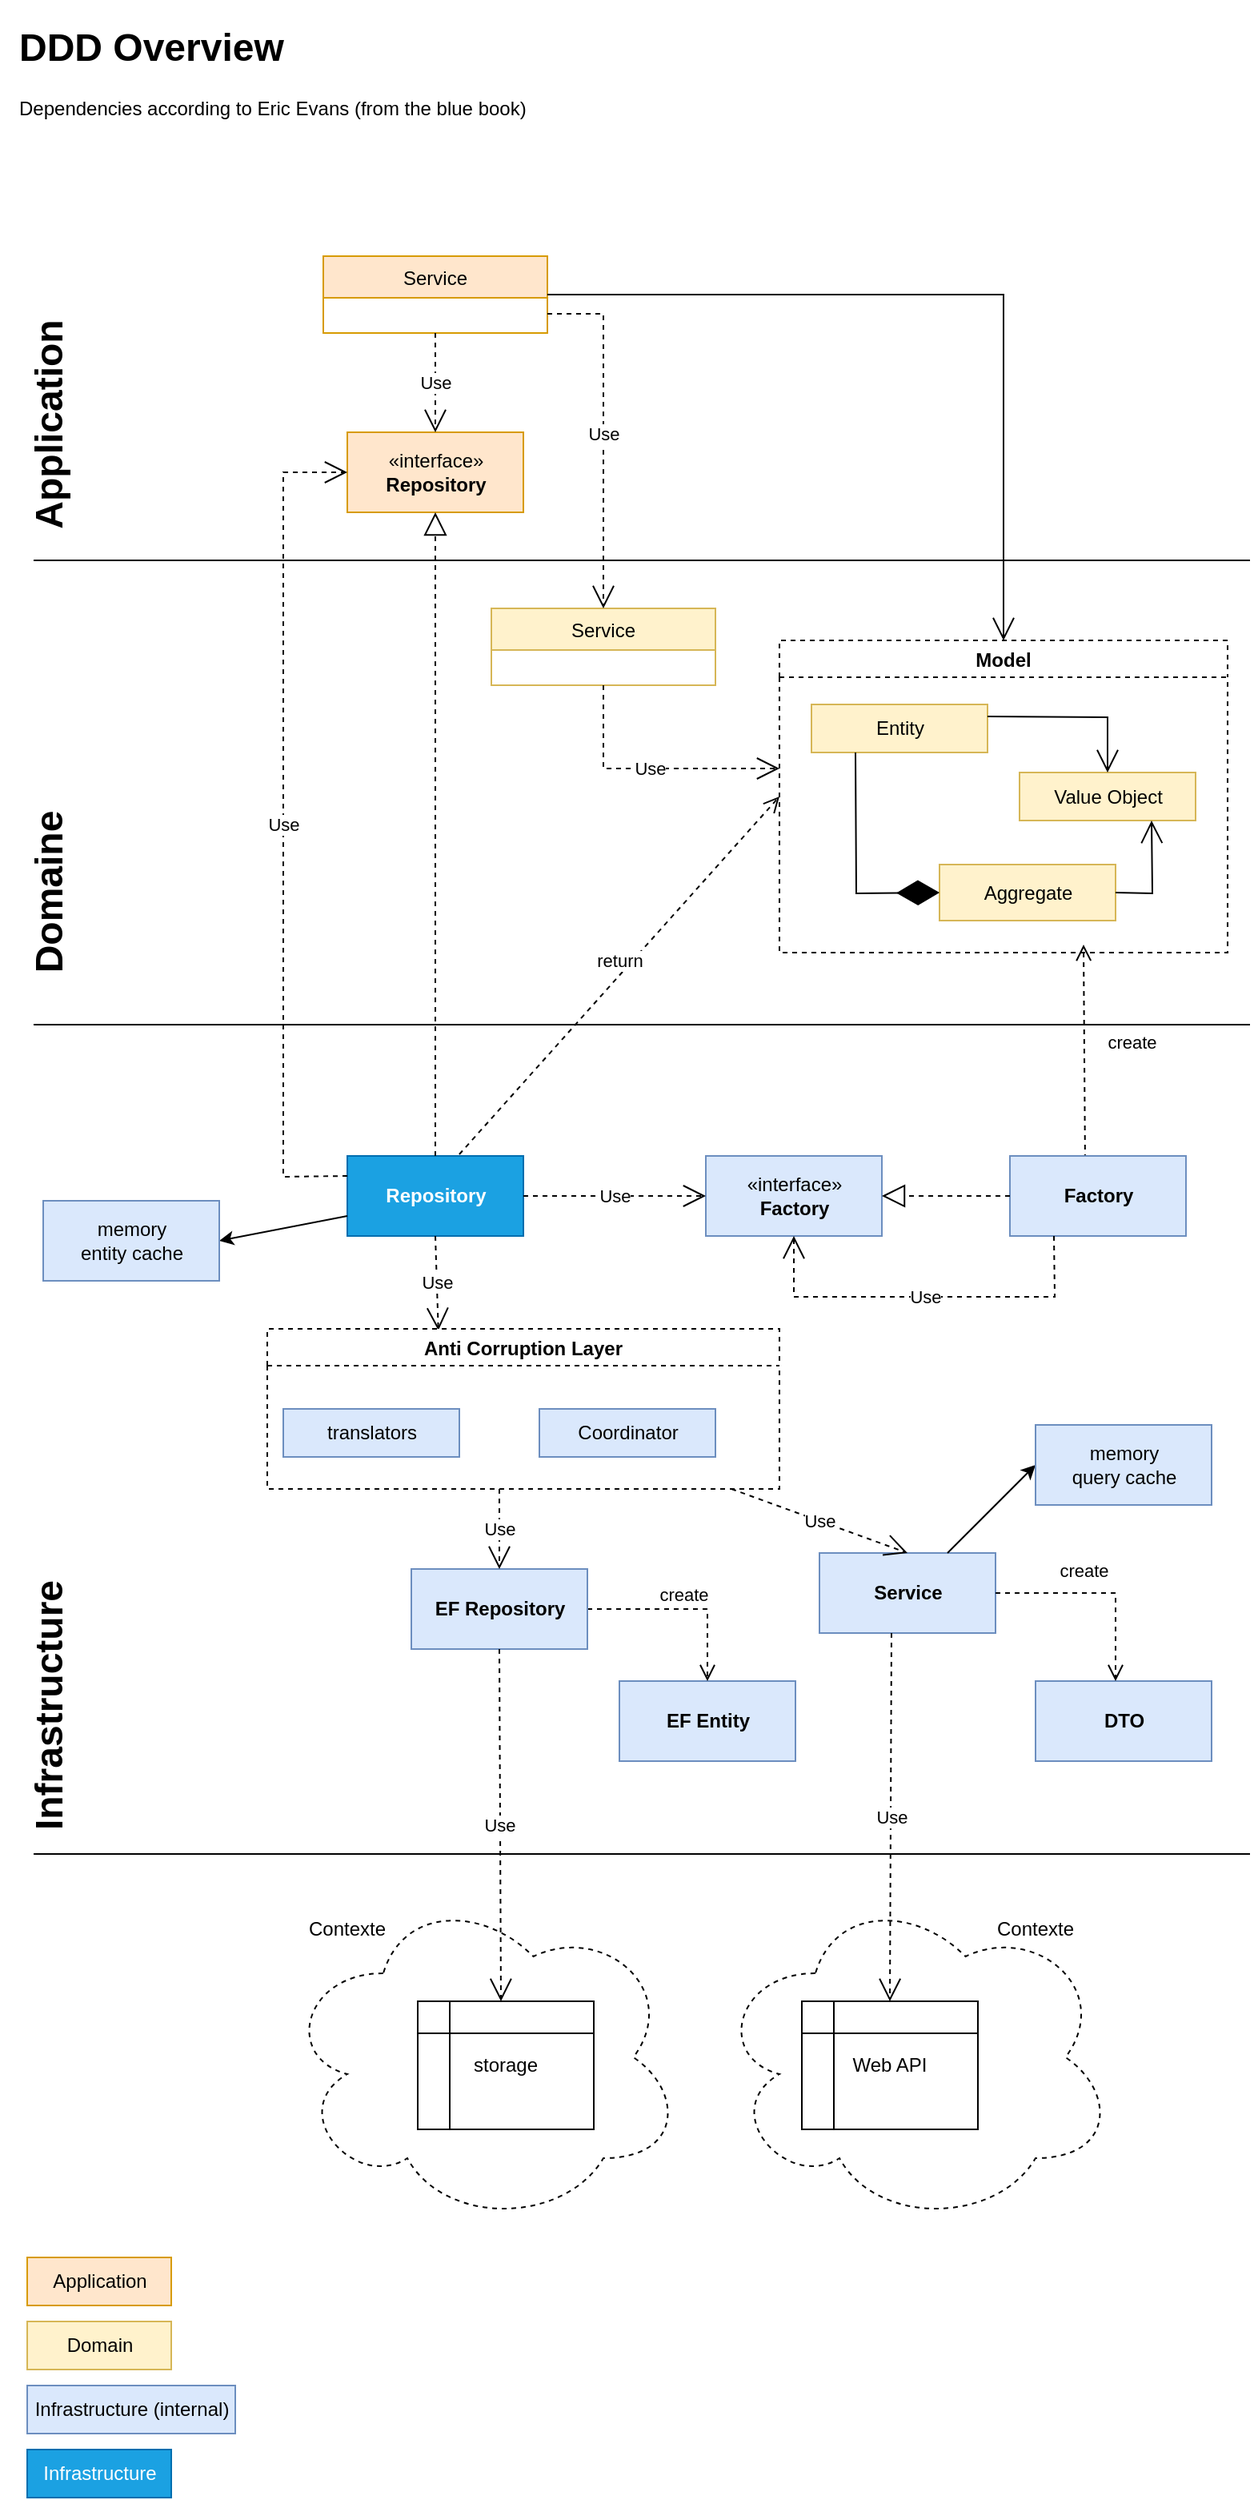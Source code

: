 <mxfile version="20.2.7" type="device"><diagram id="C5RBs43oDa-KdzZeNtuy" name="Page-1"><mxGraphModel dx="1038" dy="770" grid="1" gridSize="10" guides="1" tooltips="1" connect="1" arrows="1" fold="1" page="1" pageScale="1" pageWidth="827" pageHeight="1169" math="0" shadow="0"><root><mxCell id="WIyWlLk6GJQsqaUBKTNV-0"/><mxCell id="WIyWlLk6GJQsqaUBKTNV-1" parent="WIyWlLk6GJQsqaUBKTNV-0"/><mxCell id="-3-9wyXVmMevEzcIftEk-1" value="Service" style="swimlane;fontStyle=0;childLayout=stackLayout;horizontal=1;startSize=26;fillColor=#ffe6cc;horizontalStack=0;resizeParent=1;resizeParentMax=0;resizeLast=0;collapsible=1;marginBottom=0;strokeColor=#d79b00;" parent="WIyWlLk6GJQsqaUBKTNV-1" vertex="1"><mxGeometry x="225" y="170" width="140" height="48" as="geometry"><mxRectangle x="221" y="160" width="80" height="30" as="alternateBounds"/></mxGeometry></mxCell><mxCell id="-3-9wyXVmMevEzcIftEk-7" value="«interface»&lt;br&gt;&lt;b&gt;Repository&lt;/b&gt;" style="html=1;fillColor=#ffe6cc;strokeColor=#d79b00;" parent="WIyWlLk6GJQsqaUBKTNV-1" vertex="1"><mxGeometry x="240" y="280" width="110" height="50" as="geometry"/></mxCell><mxCell id="-3-9wyXVmMevEzcIftEk-8" value="«interface»&lt;br&gt;&lt;b&gt;Factory&lt;/b&gt;" style="html=1;fillColor=#dae8fc;strokeColor=#6c8ebf;" parent="WIyWlLk6GJQsqaUBKTNV-1" vertex="1"><mxGeometry x="464" y="732" width="110" height="50" as="geometry"/></mxCell><mxCell id="-3-9wyXVmMevEzcIftEk-10" value="Use" style="endArrow=open;endSize=12;dashed=1;html=1;rounded=0;exitX=0.5;exitY=1;exitDx=0;exitDy=0;entryX=0.5;entryY=0;entryDx=0;entryDy=0;" parent="WIyWlLk6GJQsqaUBKTNV-1" source="-3-9wyXVmMevEzcIftEk-1" target="-3-9wyXVmMevEzcIftEk-7" edge="1"><mxGeometry width="160" relative="1" as="geometry"><mxPoint x="304" y="470" as="sourcePoint"/><mxPoint x="450" y="752" as="targetPoint"/></mxGeometry></mxCell><mxCell id="-3-9wyXVmMevEzcIftEk-12" value="storage" style="shape=internalStorage;whiteSpace=wrap;html=1;backgroundOutline=1;" parent="WIyWlLk6GJQsqaUBKTNV-1" vertex="1"><mxGeometry x="284" y="1260" width="110" height="80" as="geometry"/></mxCell><mxCell id="-3-9wyXVmMevEzcIftEk-16" value="return" style="html=1;verticalAlign=bottom;endArrow=open;dashed=1;endSize=8;rounded=0;entryX=0;entryY=0.5;entryDx=0;entryDy=0;exitX=0.636;exitY=-0.02;exitDx=0;exitDy=0;exitPerimeter=0;" parent="WIyWlLk6GJQsqaUBKTNV-1" source="-3-9wyXVmMevEzcIftEk-25" target="ENKUjYYxHuYjzHQliVfy-12" edge="1"><mxGeometry relative="1" as="geometry"><mxPoint x="464" y="732" as="sourcePoint"/><mxPoint x="384" y="732" as="targetPoint"/></mxGeometry></mxCell><mxCell id="-3-9wyXVmMevEzcIftEk-17" value="create" style="html=1;verticalAlign=bottom;endArrow=open;dashed=1;endSize=8;rounded=0;exitX=0.427;exitY=0.04;exitDx=0;exitDy=0;exitPerimeter=0;" parent="WIyWlLk6GJQsqaUBKTNV-1" source="-3-9wyXVmMevEzcIftEk-26" edge="1"><mxGeometry x="-0.048" y="-29" relative="1" as="geometry"><mxPoint x="459" y="552" as="sourcePoint"/><mxPoint x="700" y="600" as="targetPoint"/><mxPoint as="offset"/></mxGeometry></mxCell><mxCell id="-3-9wyXVmMevEzcIftEk-22" value="Domain" style="html=1;fillColor=#fff2cc;strokeColor=#d6b656;" parent="WIyWlLk6GJQsqaUBKTNV-1" vertex="1"><mxGeometry x="40" y="1460" width="90" height="30" as="geometry"/></mxCell><mxCell id="-3-9wyXVmMevEzcIftEk-23" value="Infrastructure (internal)" style="html=1;fillColor=#dae8fc;strokeColor=#6c8ebf;" parent="WIyWlLk6GJQsqaUBKTNV-1" vertex="1"><mxGeometry x="40" y="1500" width="130" height="30" as="geometry"/></mxCell><mxCell id="-3-9wyXVmMevEzcIftEk-24" value="&lt;h1&gt;DDD Overview&lt;/h1&gt;&lt;p&gt;Dependencies according to Eric Evans (from the blue book)&lt;/p&gt;" style="text;html=1;strokeColor=none;fillColor=none;spacing=5;spacingTop=-20;whiteSpace=wrap;overflow=hidden;rounded=0;" parent="WIyWlLk6GJQsqaUBKTNV-1" vertex="1"><mxGeometry x="30" y="20" width="390" height="80" as="geometry"/></mxCell><mxCell id="-3-9wyXVmMevEzcIftEk-25" value="&lt;b&gt;Repository&lt;/b&gt;" style="html=1;fillColor=#1ba1e2;strokeColor=#006EAF;fontColor=#ffffff;" parent="WIyWlLk6GJQsqaUBKTNV-1" vertex="1"><mxGeometry x="240" y="732" width="110" height="50" as="geometry"/></mxCell><mxCell id="-3-9wyXVmMevEzcIftEk-26" value="&lt;b&gt;Factory&lt;/b&gt;" style="html=1;fillColor=#dae8fc;strokeColor=#6c8ebf;" parent="WIyWlLk6GJQsqaUBKTNV-1" vertex="1"><mxGeometry x="654" y="732" width="110" height="50" as="geometry"/></mxCell><mxCell id="-3-9wyXVmMevEzcIftEk-27" value="" style="endArrow=block;dashed=1;endFill=0;endSize=12;html=1;rounded=0;exitX=0.5;exitY=0;exitDx=0;exitDy=0;entryX=0.5;entryY=1;entryDx=0;entryDy=0;" parent="WIyWlLk6GJQsqaUBKTNV-1" source="-3-9wyXVmMevEzcIftEk-25" target="-3-9wyXVmMevEzcIftEk-7" edge="1"><mxGeometry width="160" relative="1" as="geometry"><mxPoint x="334" y="722" as="sourcePoint"/><mxPoint x="494" y="722" as="targetPoint"/></mxGeometry></mxCell><mxCell id="-3-9wyXVmMevEzcIftEk-28" value="" style="endArrow=block;dashed=1;endFill=0;endSize=12;html=1;rounded=0;exitX=0;exitY=0.5;exitDx=0;exitDy=0;entryX=1;entryY=0.5;entryDx=0;entryDy=0;" parent="WIyWlLk6GJQsqaUBKTNV-1" source="-3-9wyXVmMevEzcIftEk-26" target="-3-9wyXVmMevEzcIftEk-8" edge="1"><mxGeometry width="160" relative="1" as="geometry"><mxPoint x="334" y="722" as="sourcePoint"/><mxPoint x="494" y="722" as="targetPoint"/><Array as="points"/></mxGeometry></mxCell><mxCell id="-3-9wyXVmMevEzcIftEk-29" value="Use" style="endArrow=open;endSize=12;dashed=1;html=1;rounded=0;exitX=1;exitY=0.5;exitDx=0;exitDy=0;" parent="WIyWlLk6GJQsqaUBKTNV-1" source="-3-9wyXVmMevEzcIftEk-25" edge="1"><mxGeometry width="160" relative="1" as="geometry"><mxPoint x="334" y="572" as="sourcePoint"/><mxPoint x="464" y="757" as="targetPoint"/></mxGeometry></mxCell><mxCell id="-3-9wyXVmMevEzcIftEk-30" value="" style="endArrow=none;html=1;rounded=0;" parent="WIyWlLk6GJQsqaUBKTNV-1" edge="1"><mxGeometry width="50" height="50" relative="1" as="geometry"><mxPoint x="44" y="650" as="sourcePoint"/><mxPoint x="804" y="650" as="targetPoint"/></mxGeometry></mxCell><mxCell id="-3-9wyXVmMevEzcIftEk-32" value="&lt;b&gt;Service&lt;/b&gt;" style="html=1;fillColor=#dae8fc;strokeColor=#6c8ebf;" parent="WIyWlLk6GJQsqaUBKTNV-1" vertex="1"><mxGeometry x="535" y="980" width="110" height="50" as="geometry"/></mxCell><mxCell id="-3-9wyXVmMevEzcIftEk-34" value="Use" style="endArrow=open;endSize=12;dashed=1;html=1;rounded=0;entryX=0;entryY=0.5;entryDx=0;entryDy=0;exitX=0;exitY=0.25;exitDx=0;exitDy=0;" parent="WIyWlLk6GJQsqaUBKTNV-1" source="-3-9wyXVmMevEzcIftEk-25" target="-3-9wyXVmMevEzcIftEk-7" edge="1"><mxGeometry width="160" relative="1" as="geometry"><mxPoint x="180" y="720" as="sourcePoint"/><mxPoint x="510" y="767" as="targetPoint"/><Array as="points"><mxPoint x="200" y="745"/><mxPoint x="200" y="305"/></Array></mxGeometry></mxCell><mxCell id="-3-9wyXVmMevEzcIftEk-35" value="Use" style="endArrow=open;endSize=12;dashed=1;html=1;rounded=0;exitX=0.25;exitY=1;exitDx=0;exitDy=0;entryX=0.5;entryY=1;entryDx=0;entryDy=0;" parent="WIyWlLk6GJQsqaUBKTNV-1" source="-3-9wyXVmMevEzcIftEk-26" target="-3-9wyXVmMevEzcIftEk-8" edge="1"><mxGeometry width="160" relative="1" as="geometry"><mxPoint x="824" y="791.5" as="sourcePoint"/><mxPoint x="574" y="700" as="targetPoint"/><Array as="points"><mxPoint x="682" y="820"/><mxPoint x="519" y="820"/></Array></mxGeometry></mxCell><mxCell id="-3-9wyXVmMevEzcIftEk-36" value="&lt;h1&gt;Domaine&lt;/h1&gt;" style="text;html=1;strokeColor=none;fillColor=none;align=center;verticalAlign=middle;whiteSpace=wrap;rounded=0;rotation=-90;" parent="WIyWlLk6GJQsqaUBKTNV-1" vertex="1"><mxGeometry x="24" y="552" width="60" height="30" as="geometry"/></mxCell><mxCell id="-3-9wyXVmMevEzcIftEk-37" value="&lt;h1&gt;Infrastructure&lt;/h1&gt;" style="text;html=1;strokeColor=none;fillColor=none;align=center;verticalAlign=middle;whiteSpace=wrap;rounded=0;rotation=-90;" parent="WIyWlLk6GJQsqaUBKTNV-1" vertex="1"><mxGeometry x="24" y="1060" width="60" height="30" as="geometry"/></mxCell><mxCell id="-3-9wyXVmMevEzcIftEk-39" value="" style="endArrow=open;endFill=1;endSize=12;html=1;rounded=0;exitX=1;exitY=0.5;exitDx=0;exitDy=0;entryX=0.5;entryY=0;entryDx=0;entryDy=0;" parent="WIyWlLk6GJQsqaUBKTNV-1" source="-3-9wyXVmMevEzcIftEk-1" target="ENKUjYYxHuYjzHQliVfy-12" edge="1"><mxGeometry width="160" relative="1" as="geometry"><mxPoint x="414" y="440" as="sourcePoint"/><mxPoint x="574" y="440" as="targetPoint"/><Array as="points"><mxPoint x="650" y="194"/></Array></mxGeometry></mxCell><mxCell id="-3-9wyXVmMevEzcIftEk-44" value="Use" style="endArrow=open;endSize=12;dashed=1;html=1;rounded=0;exitX=0.5;exitY=1;exitDx=0;exitDy=0;entryX=0.334;entryY=0.01;entryDx=0;entryDy=0;entryPerimeter=0;" parent="WIyWlLk6GJQsqaUBKTNV-1" source="-3-9wyXVmMevEzcIftEk-25" target="ENKUjYYxHuYjzHQliVfy-30" edge="1"><mxGeometry width="160" relative="1" as="geometry"><mxPoint x="318.97" y="796" as="sourcePoint"/><mxPoint x="404.02" y="903.04" as="targetPoint"/></mxGeometry></mxCell><mxCell id="70DxIA_xlroN3nV1r1jk-2" value="" style="endArrow=classic;html=1;rounded=0;exitX=0;exitY=0.75;exitDx=0;exitDy=0;entryX=1;entryY=0.5;entryDx=0;entryDy=0;" parent="WIyWlLk6GJQsqaUBKTNV-1" source="-3-9wyXVmMevEzcIftEk-25" target="ENKUjYYxHuYjzHQliVfy-19" edge="1"><mxGeometry width="50" height="50" relative="1" as="geometry"><mxPoint x="394" y="910" as="sourcePoint"/><mxPoint x="191" y="850" as="targetPoint"/></mxGeometry></mxCell><mxCell id="70DxIA_xlroN3nV1r1jk-4" value="" style="endArrow=classic;html=1;rounded=0;entryX=0;entryY=0.5;entryDx=0;entryDy=0;" parent="WIyWlLk6GJQsqaUBKTNV-1" source="-3-9wyXVmMevEzcIftEk-32" target="ENKUjYYxHuYjzHQliVfy-20" edge="1"><mxGeometry width="50" height="50" relative="1" as="geometry"><mxPoint x="405" y="1000" as="sourcePoint"/><mxPoint x="671" y="1030" as="targetPoint"/></mxGeometry></mxCell><mxCell id="70DxIA_xlroN3nV1r1jk-5" value="Web API" style="shape=internalStorage;whiteSpace=wrap;html=1;backgroundOutline=1;" parent="WIyWlLk6GJQsqaUBKTNV-1" vertex="1"><mxGeometry x="524" y="1260" width="110" height="80" as="geometry"/></mxCell><mxCell id="70DxIA_xlroN3nV1r1jk-6" value="Use" style="endArrow=open;endSize=12;dashed=1;html=1;rounded=0;entryX=0.5;entryY=0;entryDx=0;entryDy=0;" parent="WIyWlLk6GJQsqaUBKTNV-1" target="70DxIA_xlroN3nV1r1jk-5" edge="1"><mxGeometry width="160" relative="1" as="geometry"><mxPoint x="580" y="1030" as="sourcePoint"/><mxPoint x="544.063" y="900" as="targetPoint"/></mxGeometry></mxCell><mxCell id="ENKUjYYxHuYjzHQliVfy-0" value="&lt;b&gt;EF Entity&lt;/b&gt;" style="html=1;fillColor=#dae8fc;strokeColor=#6c8ebf;" vertex="1" parent="WIyWlLk6GJQsqaUBKTNV-1"><mxGeometry x="410" y="1060" width="110" height="50" as="geometry"/></mxCell><mxCell id="ENKUjYYxHuYjzHQliVfy-1" value="create" style="html=1;verticalAlign=bottom;endArrow=open;dashed=1;endSize=8;rounded=0;entryX=0.5;entryY=0;entryDx=0;entryDy=0;exitX=1;exitY=0.5;exitDx=0;exitDy=0;" edge="1" parent="WIyWlLk6GJQsqaUBKTNV-1" source="70DxIA_xlroN3nV1r1jk-0" target="ENKUjYYxHuYjzHQliVfy-0"><mxGeometry relative="1" as="geometry"><mxPoint x="330" y="969" as="sourcePoint"/><mxPoint x="223.03" y="790" as="targetPoint"/><mxPoint as="offset"/><Array as="points"><mxPoint x="465" y="1015"/></Array></mxGeometry></mxCell><mxCell id="ENKUjYYxHuYjzHQliVfy-2" value="&lt;b&gt;DTO&lt;/b&gt;" style="html=1;fillColor=#dae8fc;strokeColor=#6c8ebf;" vertex="1" parent="WIyWlLk6GJQsqaUBKTNV-1"><mxGeometry x="670" y="1060" width="110" height="50" as="geometry"/></mxCell><mxCell id="ENKUjYYxHuYjzHQliVfy-3" value="create" style="html=1;verticalAlign=bottom;endArrow=open;dashed=1;endSize=8;rounded=0;exitX=1;exitY=0.5;exitDx=0;exitDy=0;" edge="1" parent="WIyWlLk6GJQsqaUBKTNV-1" source="-3-9wyXVmMevEzcIftEk-32"><mxGeometry x="-0.154" y="5" relative="1" as="geometry"><mxPoint x="372.5" y="1030" as="sourcePoint"/><mxPoint x="720" y="1060" as="targetPoint"/><mxPoint as="offset"/><Array as="points"><mxPoint x="720" y="1005"/></Array></mxGeometry></mxCell><mxCell id="ENKUjYYxHuYjzHQliVfy-4" value="Infrastructure" style="html=1;fillColor=#1ba1e2;strokeColor=#006EAF;fontColor=#ffffff;" vertex="1" parent="WIyWlLk6GJQsqaUBKTNV-1"><mxGeometry x="40" y="1540" width="90" height="30" as="geometry"/></mxCell><mxCell id="ENKUjYYxHuYjzHQliVfy-5" value="" style="endArrow=none;html=1;rounded=0;" edge="1" parent="WIyWlLk6GJQsqaUBKTNV-1"><mxGeometry width="50" height="50" relative="1" as="geometry"><mxPoint x="44" y="360" as="sourcePoint"/><mxPoint x="804" y="360" as="targetPoint"/></mxGeometry></mxCell><mxCell id="ENKUjYYxHuYjzHQliVfy-6" value="&lt;h1&gt;Application&lt;/h1&gt;" style="text;html=1;strokeColor=none;fillColor=none;align=center;verticalAlign=middle;whiteSpace=wrap;rounded=0;rotation=-90;" vertex="1" parent="WIyWlLk6GJQsqaUBKTNV-1"><mxGeometry x="24" y="260" width="60" height="30" as="geometry"/></mxCell><mxCell id="ENKUjYYxHuYjzHQliVfy-7" value="Service" style="swimlane;fontStyle=0;childLayout=stackLayout;horizontal=1;startSize=26;fillColor=#fff2cc;horizontalStack=0;resizeParent=1;resizeParentMax=0;resizeLast=0;collapsible=1;marginBottom=0;strokeColor=#d6b656;" vertex="1" parent="WIyWlLk6GJQsqaUBKTNV-1"><mxGeometry x="330" y="390" width="140" height="48" as="geometry"><mxRectangle x="221" y="160" width="80" height="30" as="alternateBounds"/></mxGeometry></mxCell><mxCell id="ENKUjYYxHuYjzHQliVfy-9" value="Use" style="endArrow=open;endSize=12;dashed=1;html=1;rounded=0;exitX=0.5;exitY=1;exitDx=0;exitDy=0;" edge="1" parent="WIyWlLk6GJQsqaUBKTNV-1" source="ENKUjYYxHuYjzHQliVfy-7"><mxGeometry width="160" relative="1" as="geometry"><mxPoint x="305" y="328" as="sourcePoint"/><mxPoint x="510" y="490" as="targetPoint"/><Array as="points"><mxPoint x="400" y="490"/></Array></mxGeometry></mxCell><mxCell id="ENKUjYYxHuYjzHQliVfy-10" value="Use" style="endArrow=open;endSize=12;dashed=1;html=1;rounded=0;entryX=0.5;entryY=0;entryDx=0;entryDy=0;exitX=1;exitY=0.75;exitDx=0;exitDy=0;" edge="1" parent="WIyWlLk6GJQsqaUBKTNV-1" source="-3-9wyXVmMevEzcIftEk-1" target="ENKUjYYxHuYjzHQliVfy-7"><mxGeometry width="160" relative="1" as="geometry"><mxPoint x="340" y="220" as="sourcePoint"/><mxPoint x="305" y="540" as="targetPoint"/><Array as="points"><mxPoint x="400" y="206"/></Array></mxGeometry></mxCell><mxCell id="ENKUjYYxHuYjzHQliVfy-12" value="Model" style="swimlane;dashed=1;" vertex="1" parent="WIyWlLk6GJQsqaUBKTNV-1"><mxGeometry x="510" y="410" width="280" height="195" as="geometry"><mxRectangle x="510" y="410" width="80" height="30" as="alternateBounds"/></mxGeometry></mxCell><mxCell id="ENKUjYYxHuYjzHQliVfy-11" value="Value Object" style="html=1;fillColor=#fff2cc;strokeColor=#d6b656;" vertex="1" parent="ENKUjYYxHuYjzHQliVfy-12"><mxGeometry x="150" y="82.5" width="110" height="30" as="geometry"/></mxCell><mxCell id="-3-9wyXVmMevEzcIftEk-15" value="Entity" style="html=1;fillColor=#fff2cc;strokeColor=#d6b656;" parent="ENKUjYYxHuYjzHQliVfy-12" vertex="1"><mxGeometry x="20" y="40" width="110" height="30" as="geometry"/></mxCell><mxCell id="ENKUjYYxHuYjzHQliVfy-13" value="Aggregate" style="html=1;fillColor=#fff2cc;strokeColor=#d6b656;" vertex="1" parent="ENKUjYYxHuYjzHQliVfy-12"><mxGeometry x="100" y="140" width="110" height="35" as="geometry"/></mxCell><mxCell id="ENKUjYYxHuYjzHQliVfy-14" value="" style="endArrow=diamondThin;endFill=1;endSize=24;html=1;rounded=0;entryX=0;entryY=0.5;entryDx=0;entryDy=0;exitX=0.25;exitY=1;exitDx=0;exitDy=0;" edge="1" parent="ENKUjYYxHuYjzHQliVfy-12" source="-3-9wyXVmMevEzcIftEk-15" target="ENKUjYYxHuYjzHQliVfy-13"><mxGeometry width="160" relative="1" as="geometry"><mxPoint x="-180" y="310" as="sourcePoint"/><mxPoint x="-20" y="310" as="targetPoint"/><Array as="points"><mxPoint x="48" y="158"/></Array></mxGeometry></mxCell><mxCell id="ENKUjYYxHuYjzHQliVfy-16" value="" style="endArrow=open;endFill=1;endSize=12;html=1;rounded=0;entryX=0.75;entryY=1;entryDx=0;entryDy=0;exitX=1;exitY=0.5;exitDx=0;exitDy=0;" edge="1" parent="ENKUjYYxHuYjzHQliVfy-12" source="ENKUjYYxHuYjzHQliVfy-13" target="ENKUjYYxHuYjzHQliVfy-11"><mxGeometry width="160" relative="1" as="geometry"><mxPoint x="-180" y="310" as="sourcePoint"/><mxPoint x="-20" y="310" as="targetPoint"/><Array as="points"><mxPoint x="233" y="158"/></Array></mxGeometry></mxCell><mxCell id="ENKUjYYxHuYjzHQliVfy-17" value="" style="endArrow=open;endFill=1;endSize=12;html=1;rounded=0;exitX=1;exitY=0.25;exitDx=0;exitDy=0;entryX=0.5;entryY=0;entryDx=0;entryDy=0;" edge="1" parent="ENKUjYYxHuYjzHQliVfy-12" source="-3-9wyXVmMevEzcIftEk-15" target="ENKUjYYxHuYjzHQliVfy-11"><mxGeometry width="160" relative="1" as="geometry"><mxPoint x="220" y="160" as="sourcePoint"/><mxPoint x="210" y="70" as="targetPoint"/><Array as="points"><mxPoint x="205" y="48"/></Array></mxGeometry></mxCell><mxCell id="ENKUjYYxHuYjzHQliVfy-18" value="Application" style="html=1;fillColor=#ffe6cc;strokeColor=#d79b00;" vertex="1" parent="WIyWlLk6GJQsqaUBKTNV-1"><mxGeometry x="40" y="1420" width="90" height="30" as="geometry"/></mxCell><mxCell id="ENKUjYYxHuYjzHQliVfy-19" value="&lt;span style=&quot;&quot;&gt;memory&lt;/span&gt;&lt;br style=&quot;&quot;&gt;&lt;span style=&quot;&quot;&gt;entity cache&lt;/span&gt;" style="html=1;fillColor=#dae8fc;strokeColor=#6c8ebf;" vertex="1" parent="WIyWlLk6GJQsqaUBKTNV-1"><mxGeometry x="50" y="760" width="110" height="50" as="geometry"/></mxCell><mxCell id="ENKUjYYxHuYjzHQliVfy-20" value="&lt;span style=&quot;&quot;&gt;memory&lt;/span&gt;&lt;br style=&quot;&quot;&gt;&lt;span style=&quot;&quot;&gt;query cache&lt;/span&gt;" style="html=1;fillColor=#dae8fc;strokeColor=#6c8ebf;" vertex="1" parent="WIyWlLk6GJQsqaUBKTNV-1"><mxGeometry x="670" y="900" width="110" height="50" as="geometry"/></mxCell><mxCell id="ENKUjYYxHuYjzHQliVfy-24" value="" style="ellipse;shape=cloud;whiteSpace=wrap;html=1;fillColor=none;dashed=1;" vertex="1" parent="WIyWlLk6GJQsqaUBKTNV-1"><mxGeometry x="200" y="1190" width="250" height="210" as="geometry"/></mxCell><mxCell id="ENKUjYYxHuYjzHQliVfy-25" value="" style="ellipse;shape=cloud;whiteSpace=wrap;html=1;fillColor=none;dashed=1;" vertex="1" parent="WIyWlLk6GJQsqaUBKTNV-1"><mxGeometry x="470" y="1190" width="250" height="210" as="geometry"/></mxCell><mxCell id="ENKUjYYxHuYjzHQliVfy-26" value="" style="endArrow=none;html=1;rounded=0;" edge="1" parent="WIyWlLk6GJQsqaUBKTNV-1"><mxGeometry width="50" height="50" relative="1" as="geometry"><mxPoint x="44" y="1168" as="sourcePoint"/><mxPoint x="804" y="1168" as="targetPoint"/></mxGeometry></mxCell><mxCell id="ENKUjYYxHuYjzHQliVfy-27" value="Contexte" style="text;html=1;strokeColor=none;fillColor=none;align=center;verticalAlign=middle;whiteSpace=wrap;rounded=0;dashed=1;" vertex="1" parent="WIyWlLk6GJQsqaUBKTNV-1"><mxGeometry x="210" y="1200" width="60" height="30" as="geometry"/></mxCell><mxCell id="ENKUjYYxHuYjzHQliVfy-28" value="Contexte" style="text;html=1;strokeColor=none;fillColor=none;align=center;verticalAlign=middle;whiteSpace=wrap;rounded=0;dashed=1;" vertex="1" parent="WIyWlLk6GJQsqaUBKTNV-1"><mxGeometry x="640" y="1200" width="60" height="30" as="geometry"/></mxCell><mxCell id="70DxIA_xlroN3nV1r1jk-0" value="&lt;b&gt;EF Repository&lt;/b&gt;" style="html=1;fillColor=#dae8fc;strokeColor=#6c8ebf;" parent="WIyWlLk6GJQsqaUBKTNV-1" vertex="1"><mxGeometry x="280" y="990" width="110" height="50" as="geometry"/></mxCell><mxCell id="ENKUjYYxHuYjzHQliVfy-30" value="Anti Corruption Layer" style="swimlane;dashed=1;" vertex="1" parent="WIyWlLk6GJQsqaUBKTNV-1"><mxGeometry x="190" y="840" width="320" height="100" as="geometry"/></mxCell><mxCell id="ENKUjYYxHuYjzHQliVfy-22" value="translators" style="html=1;fillColor=#dae8fc;strokeColor=#6c8ebf;" vertex="1" parent="ENKUjYYxHuYjzHQliVfy-30"><mxGeometry x="10" y="50" width="110" height="30" as="geometry"/></mxCell><mxCell id="ENKUjYYxHuYjzHQliVfy-32" value="Coordinator" style="html=1;fillColor=#dae8fc;strokeColor=#6c8ebf;" vertex="1" parent="ENKUjYYxHuYjzHQliVfy-30"><mxGeometry x="170" y="50" width="110" height="30" as="geometry"/></mxCell><mxCell id="ENKUjYYxHuYjzHQliVfy-33" value="Use" style="endArrow=open;endSize=12;dashed=1;html=1;rounded=0;exitX=0.5;exitY=1;exitDx=0;exitDy=0;" edge="1" parent="WIyWlLk6GJQsqaUBKTNV-1" source="70DxIA_xlroN3nV1r1jk-0"><mxGeometry width="160" relative="1" as="geometry"><mxPoint x="335.5" y="1030" as="sourcePoint"/><mxPoint x="336" y="1260" as="targetPoint"/></mxGeometry></mxCell><mxCell id="ENKUjYYxHuYjzHQliVfy-34" value="Use" style="endArrow=open;endSize=12;dashed=1;html=1;rounded=0;entryX=0.5;entryY=0;entryDx=0;entryDy=0;" edge="1" parent="WIyWlLk6GJQsqaUBKTNV-1" target="70DxIA_xlroN3nV1r1jk-0"><mxGeometry width="160" relative="1" as="geometry"><mxPoint x="335" y="940" as="sourcePoint"/><mxPoint x="474" y="767" as="targetPoint"/></mxGeometry></mxCell><mxCell id="ENKUjYYxHuYjzHQliVfy-35" value="Use" style="endArrow=open;endSize=12;dashed=1;html=1;rounded=0;entryX=0.5;entryY=0;entryDx=0;entryDy=0;" edge="1" parent="WIyWlLk6GJQsqaUBKTNV-1" target="-3-9wyXVmMevEzcIftEk-32"><mxGeometry width="160" relative="1" as="geometry"><mxPoint x="480" y="940" as="sourcePoint"/><mxPoint x="345" y="1000" as="targetPoint"/></mxGeometry></mxCell></root></mxGraphModel></diagram></mxfile>